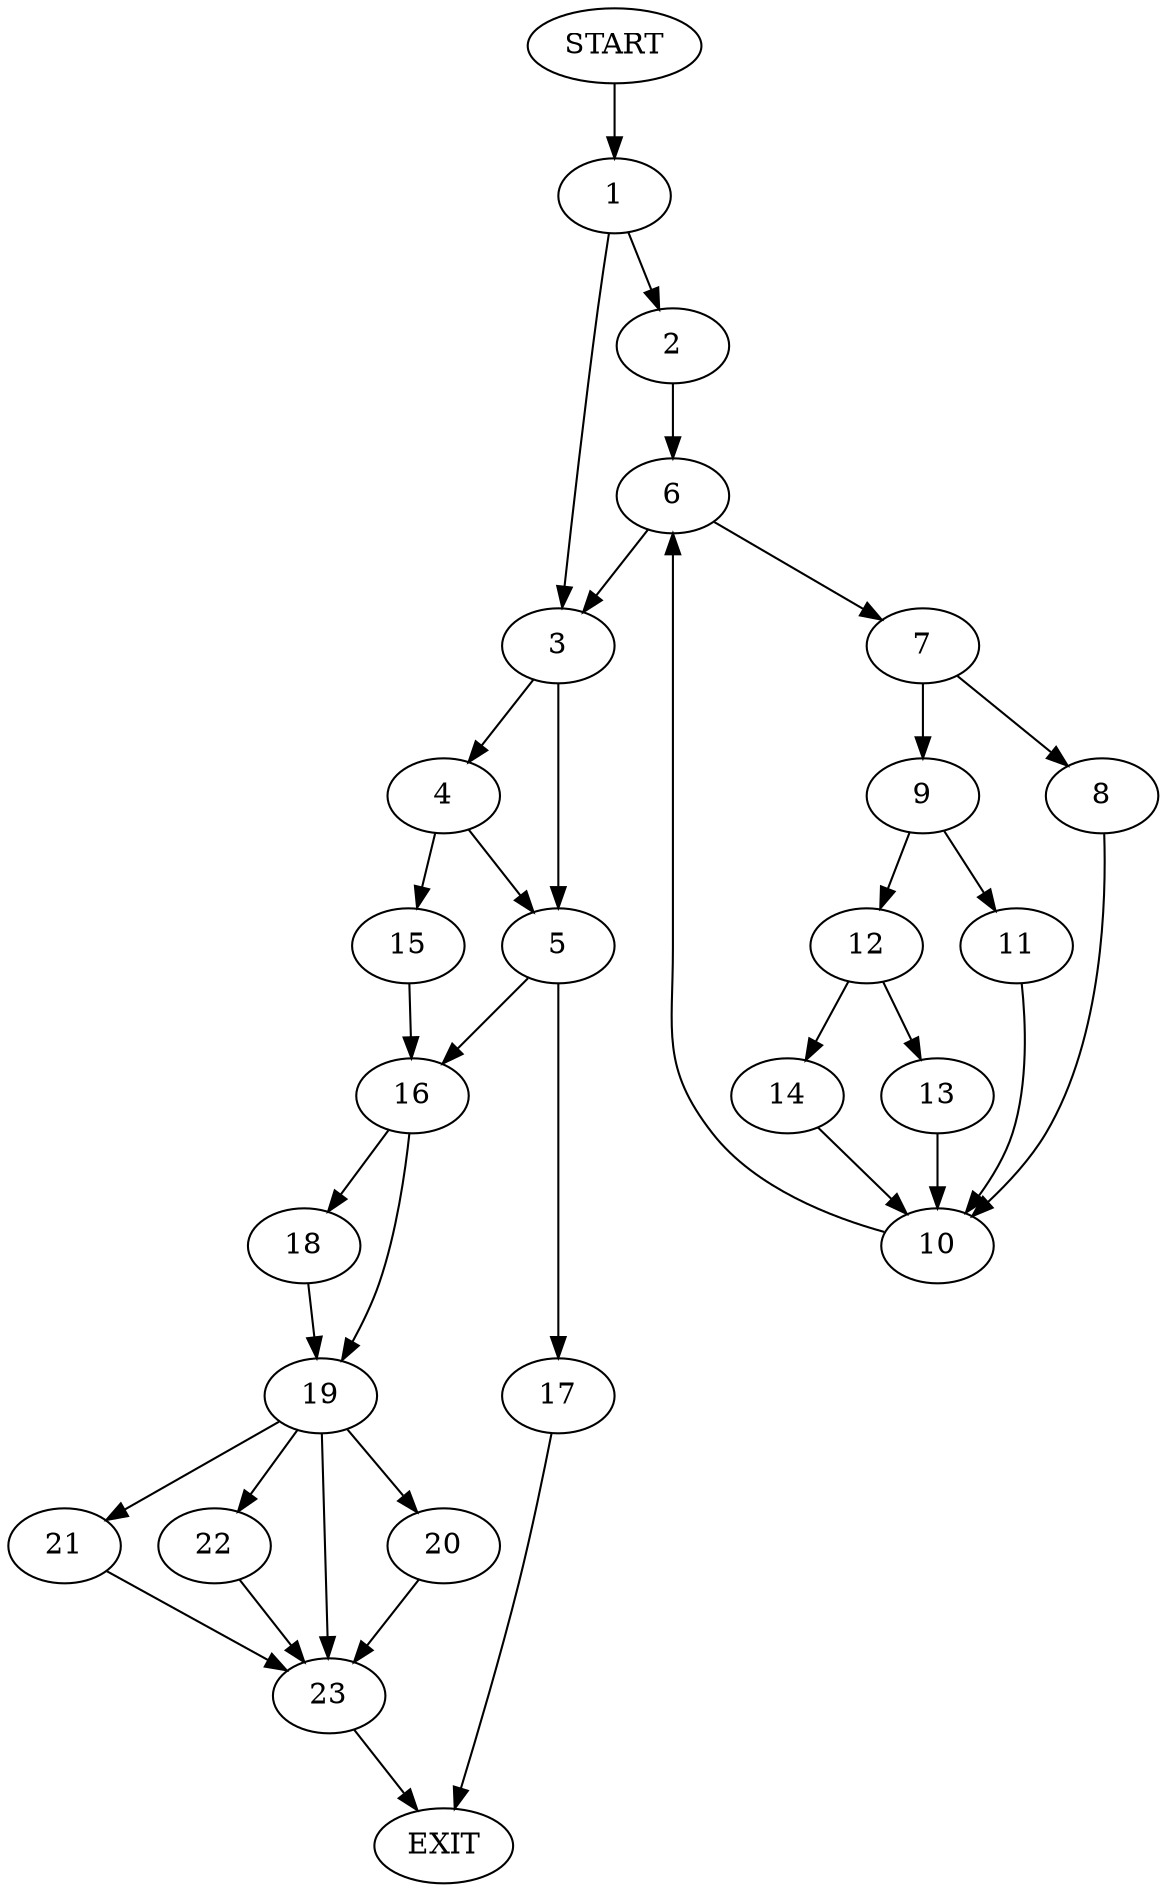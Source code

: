digraph {
0 [label="START"]
24 [label="EXIT"]
0 -> 1
1 -> 2
1 -> 3
3 -> 4
3 -> 5
2 -> 6
6 -> 3
6 -> 7
7 -> 8
7 -> 9
8 -> 10
9 -> 11
9 -> 12
10 -> 6
11 -> 10
12 -> 13
12 -> 14
13 -> 10
14 -> 10
4 -> 15
4 -> 5
5 -> 16
5 -> 17
15 -> 16
16 -> 18
16 -> 19
17 -> 24
19 -> 20
19 -> 21
19 -> 22
19 -> 23
18 -> 19
21 -> 23
20 -> 23
22 -> 23
23 -> 24
}
